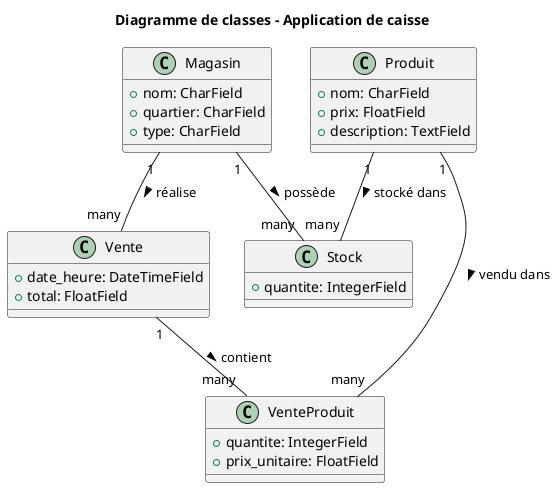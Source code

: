 @startuml

title Diagramme de classes - Application de caisse

' Définir les classes
class Magasin {
    +nom: CharField
    +quartier: CharField
    +type: CharField
}

class Produit {
    +nom: CharField
    +prix: FloatField
    +description: TextField
}

class Stock {
    +quantite: IntegerField
}

class Vente {
    +date_heure: DateTimeField
    +total: FloatField
}

class VenteProduit {
    +quantite: IntegerField
    +prix_unitaire: FloatField
}

' Définir les relations entre les classes
Magasin "1" -- "many" Stock : possède >
Produit "1" -- "many" Stock : stocké dans >
Magasin "1" -- "many" Vente : réalise >
Vente "1" -- "many" VenteProduit : contient >
Produit "1" -- "many" VenteProduit : vendu dans >

@enduml
